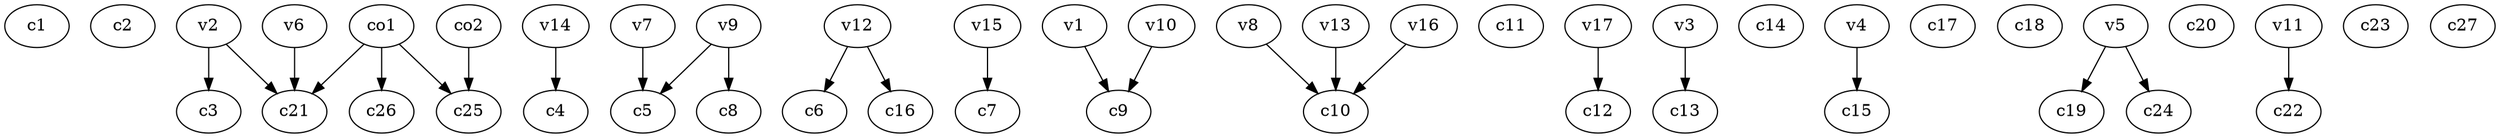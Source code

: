 strict digraph  {
c1;
c2;
c3;
c4;
c5;
c6;
c7;
c8;
c9;
c10;
c11;
c12;
c13;
c14;
c15;
c16;
c17;
c18;
c19;
c20;
c21;
c22;
c23;
c24;
c25;
c26;
c27;
v1;
v2;
v3;
v4;
v5;
v6;
v7;
v8;
v9;
v10;
v11;
v12;
v13;
v14;
v15;
v16;
v17;
co1;
co2;
v1 -> c9  [weight=1];
v2 -> c3  [weight=1];
v2 -> c21  [weight=1];
v3 -> c13  [weight=1];
v4 -> c15  [weight=1];
v5 -> c24  [weight=1];
v5 -> c19  [weight=1];
v6 -> c21  [weight=1];
v7 -> c5  [weight=1];
v8 -> c10  [weight=1];
v9 -> c8  [weight=1];
v9 -> c5  [weight=1];
v10 -> c9  [weight=1];
v11 -> c22  [weight=1];
v12 -> c16  [weight=1];
v12 -> c6  [weight=1];
v13 -> c10  [weight=1];
v14 -> c4  [weight=1];
v15 -> c7  [weight=1];
v16 -> c10  [weight=1];
v17 -> c12  [weight=1];
co1 -> c25  [weight=1];
co1 -> c21  [weight=1];
co1 -> c26  [weight=1];
co2 -> c25  [weight=1];
}
